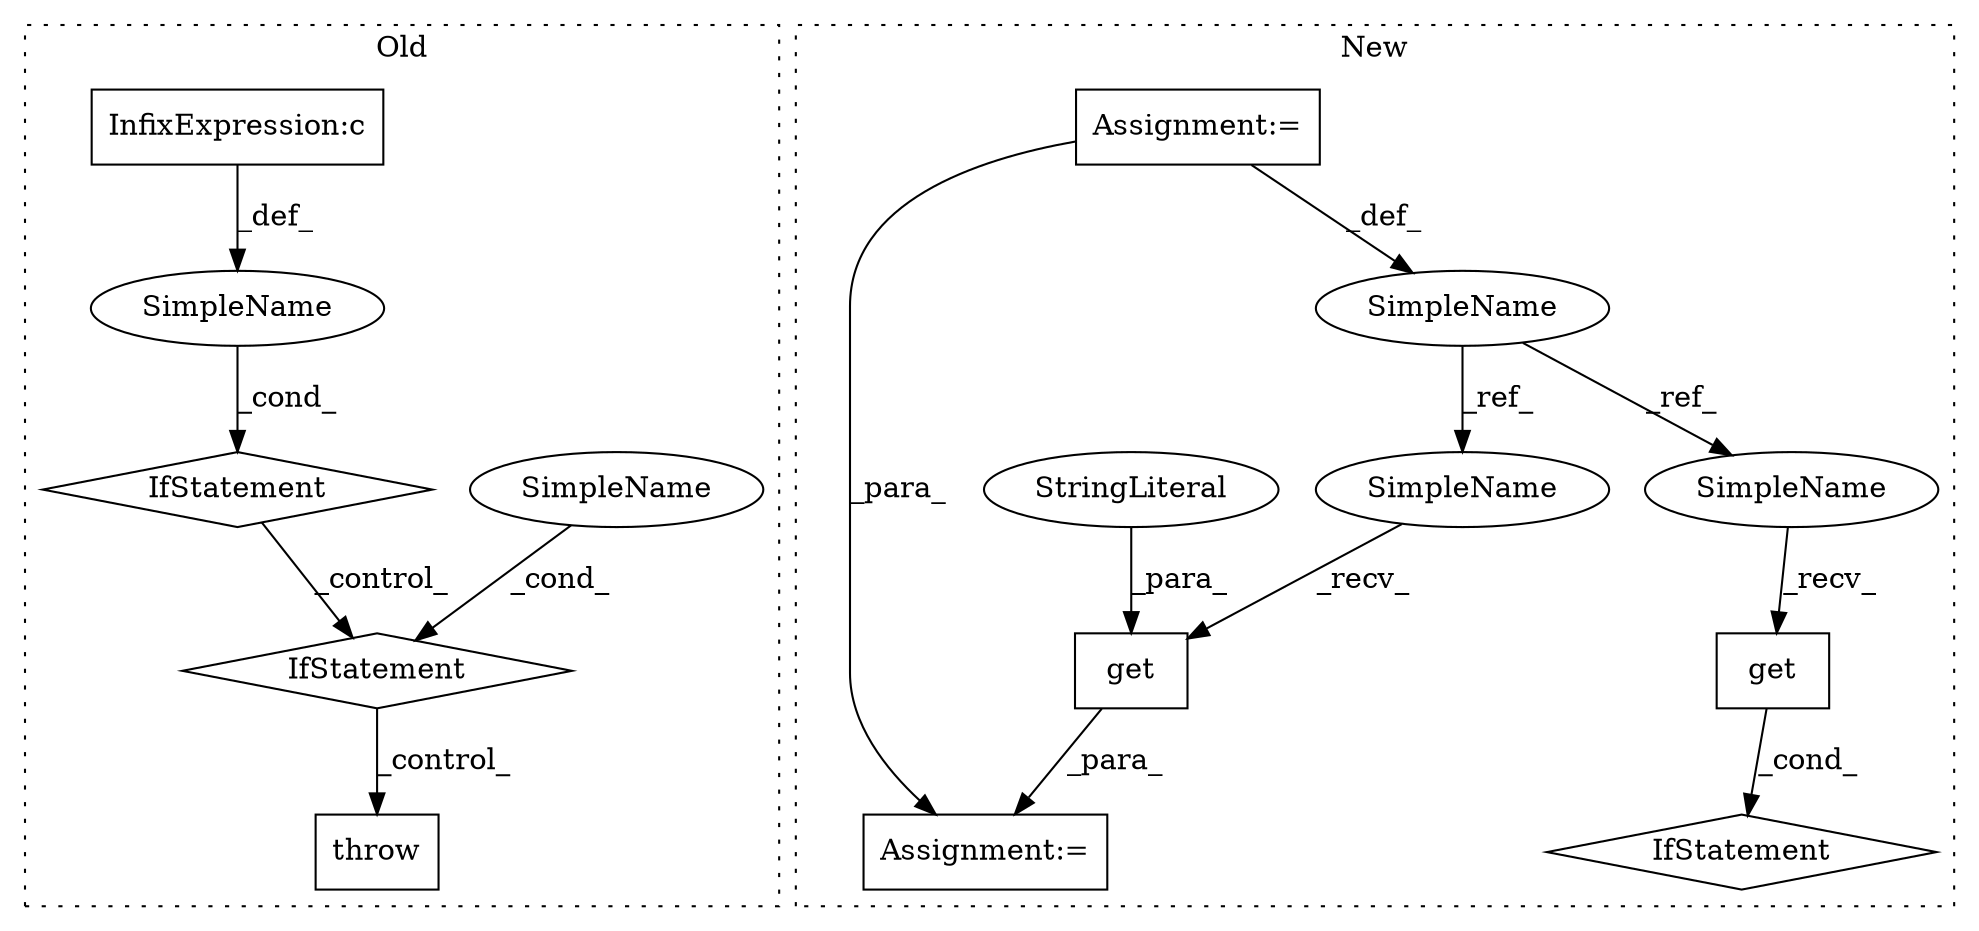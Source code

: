 digraph G {
subgraph cluster0 {
1 [label="throw" a="53" s="8172" l="6" shape="box"];
3 [label="IfStatement" a="25" s="8098,8158" l="12,2" shape="diamond"];
4 [label="SimpleName" a="42" s="" l="" shape="ellipse"];
7 [label="SimpleName" a="42" s="" l="" shape="ellipse"];
8 [label="IfStatement" a="25" s="7927,7981" l="4,2" shape="diamond"];
13 [label="InfixExpression:c" a="27" s="7951" l="4" shape="box"];
label = "Old";
style="dotted";
}
subgraph cluster1 {
2 [label="get" a="32" s="7321,7375" l="4,1" shape="box"];
5 [label="StringLiteral" a="45" s="7325" l="14" shape="ellipse"];
6 [label="Assignment:=" a="7" s="7309" l="1" shape="box"];
9 [label="Assignment:=" a="7" s="7165" l="10" shape="box"];
10 [label="IfStatement" a="25" s="7437,7461" l="4,2" shape="diamond"];
11 [label="SimpleName" a="42" s="7165" l="10" shape="ellipse"];
12 [label="get" a="32" s="7413,7430" l="4,1" shape="box"];
14 [label="SimpleName" a="42" s="7310" l="10" shape="ellipse"];
15 [label="SimpleName" a="42" s="7402" l="10" shape="ellipse"];
label = "New";
style="dotted";
}
2 -> 6 [label="_para_"];
3 -> 1 [label="_control_"];
4 -> 3 [label="_cond_"];
5 -> 2 [label="_para_"];
7 -> 8 [label="_cond_"];
8 -> 3 [label="_control_"];
9 -> 11 [label="_def_"];
9 -> 6 [label="_para_"];
11 -> 14 [label="_ref_"];
11 -> 15 [label="_ref_"];
12 -> 10 [label="_cond_"];
13 -> 7 [label="_def_"];
14 -> 2 [label="_recv_"];
15 -> 12 [label="_recv_"];
}